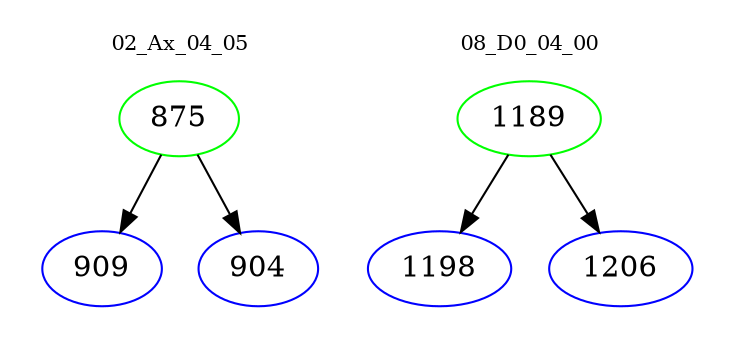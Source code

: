 digraph{
subgraph cluster_0 {
color = white
label = "02_Ax_04_05";
fontsize=10;
T0_875 [label="875", color="green"]
T0_875 -> T0_909 [color="black"]
T0_909 [label="909", color="blue"]
T0_875 -> T0_904 [color="black"]
T0_904 [label="904", color="blue"]
}
subgraph cluster_1 {
color = white
label = "08_D0_04_00";
fontsize=10;
T1_1189 [label="1189", color="green"]
T1_1189 -> T1_1198 [color="black"]
T1_1198 [label="1198", color="blue"]
T1_1189 -> T1_1206 [color="black"]
T1_1206 [label="1206", color="blue"]
}
}
